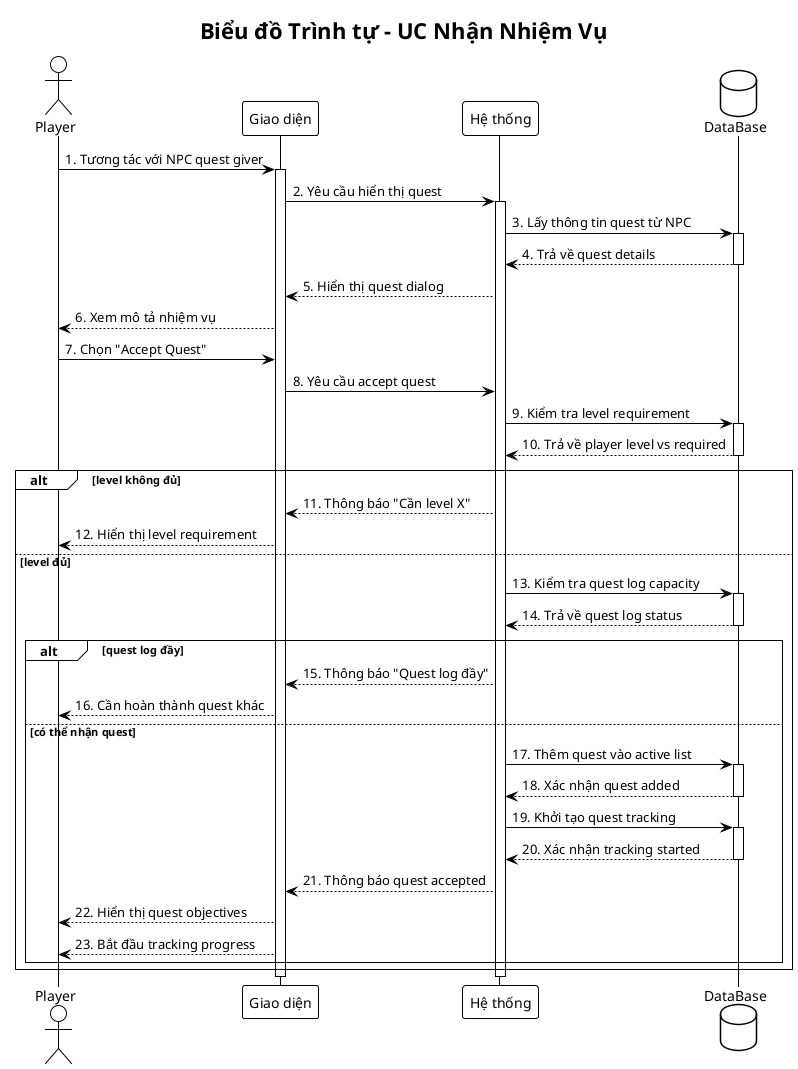 @startuml Sequence_UC1_Nhan_Nhiem_Vu
!theme plain

title Biểu đồ Trình tự - UC Nhận Nhiệm Vụ

actor Player
participant "Giao diện" as UI
participant "Hệ thống" as System
database "DataBase" as DB

Player -> UI: 1. Tương tác với NPC quest giver
activate UI
UI -> System: 2. Yêu cầu hiển thị quest
activate System

System -> DB: 3. Lấy thông tin quest từ NPC
activate DB
DB --> System: 4. Trả về quest details
deactivate DB

System --> UI: 5. Hiển thị quest dialog
UI --> Player: 6. Xem mô tả nhiệm vụ

Player -> UI: 7. Chọn "Accept Quest"
UI -> System: 8. Yêu cầu accept quest

System -> DB: 9. Kiểm tra level requirement
activate DB
DB --> System: 10. Trả về player level vs required
deactivate DB

alt level không đủ
    System --> UI: 11. Thông báo "Cần level X"
    UI --> Player: 12. Hiển thị level requirement
    
else level đủ
    System -> DB: 13. Kiểm tra quest log capacity
    activate DB
    DB --> System: 14. Trả về quest log status
    deactivate DB
    
    alt quest log đầy
        System --> UI: 15. Thông báo "Quest log đầy"
        UI --> Player: 16. Cần hoàn thành quest khác
        
    else có thể nhận quest
        System -> DB: 17. Thêm quest vào active list
        activate DB
        DB --> System: 18. Xác nhận quest added
        deactivate DB
        
        System -> DB: 19. Khởi tạo quest tracking
        activate DB
        DB --> System: 20. Xác nhận tracking started
        deactivate DB
        
        System --> UI: 21. Thông báo quest accepted
        UI --> Player: 22. Hiển thị quest objectives
        UI --> Player: 23. Bắt đầu tracking progress
    end
end

deactivate System
deactivate UI

@enduml


